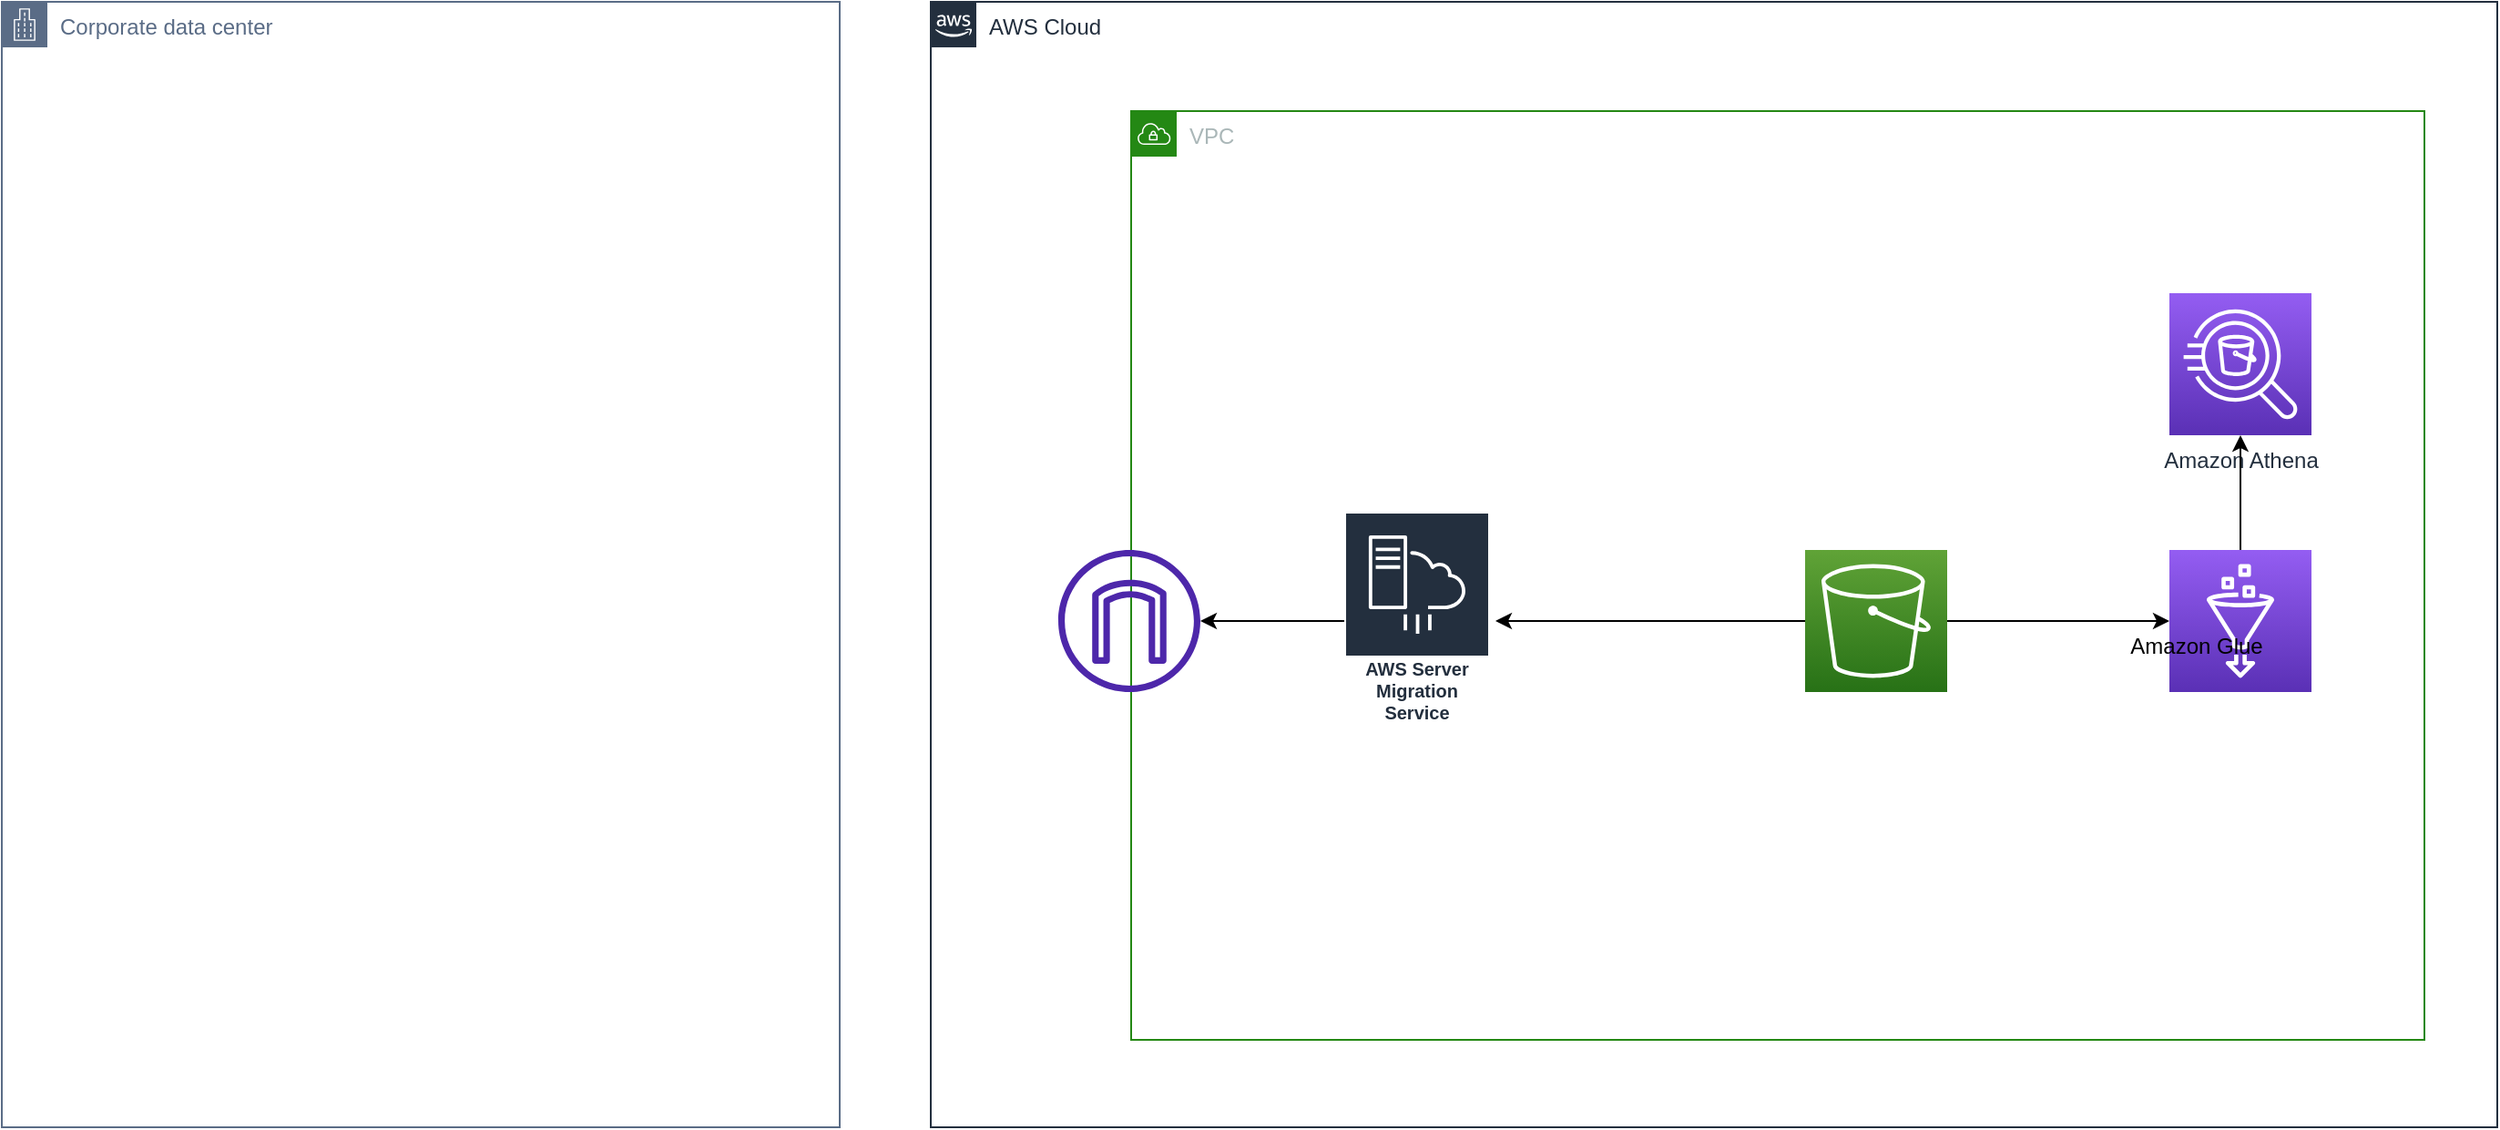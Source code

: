 <mxfile version="21.3.2" type="github">
  <diagram id="Ht1M8jgEwFfnCIfOTk4-" name="Page-1">
    <mxGraphModel dx="1173" dy="644" grid="1" gridSize="10" guides="1" tooltips="1" connect="1" arrows="1" fold="1" page="1" pageScale="1" pageWidth="1654" pageHeight="1169" math="0" shadow="0">
      <root>
        <mxCell id="0" />
        <mxCell id="1" parent="0" />
        <mxCell id="UEzPUAAOIrF-is8g5C7q-154" value="AWS Cloud" style="points=[[0,0],[0.25,0],[0.5,0],[0.75,0],[1,0],[1,0.25],[1,0.5],[1,0.75],[1,1],[0.75,1],[0.5,1],[0.25,1],[0,1],[0,0.75],[0,0.5],[0,0.25]];outlineConnect=0;gradientColor=none;html=1;whiteSpace=wrap;fontSize=12;fontStyle=0;shape=mxgraph.aws4.group;grIcon=mxgraph.aws4.group_aws_cloud_alt;strokeColor=#232F3E;fillColor=none;verticalAlign=top;align=left;spacingLeft=30;fontColor=#232F3E;dashed=0;labelBackgroundColor=#ffffff;container=1;pointerEvents=0;collapsible=0;recursiveResize=0;" parent="1" vertex="1">
          <mxGeometry x="600" y="90" width="860" height="618" as="geometry" />
        </mxCell>
        <mxCell id="deVg4nD5fg2ElZwjWmRX-4" value="VPC" style="points=[[0,0],[0.25,0],[0.5,0],[0.75,0],[1,0],[1,0.25],[1,0.5],[1,0.75],[1,1],[0.75,1],[0.5,1],[0.25,1],[0,1],[0,0.75],[0,0.5],[0,0.25]];outlineConnect=0;gradientColor=none;html=1;whiteSpace=wrap;fontSize=12;fontStyle=0;container=1;pointerEvents=0;collapsible=0;recursiveResize=0;shape=mxgraph.aws4.group;grIcon=mxgraph.aws4.group_vpc;strokeColor=#248814;fillColor=none;verticalAlign=top;align=left;spacingLeft=30;fontColor=#AAB7B8;dashed=0;" vertex="1" parent="UEzPUAAOIrF-is8g5C7q-154">
          <mxGeometry x="110" y="60" width="710" height="510" as="geometry" />
        </mxCell>
        <mxCell id="deVg4nD5fg2ElZwjWmRX-19" style="edgeStyle=orthogonalEdgeStyle;rounded=0;orthogonalLoop=1;jettySize=auto;html=1;" edge="1" parent="deVg4nD5fg2ElZwjWmRX-4" source="deVg4nD5fg2ElZwjWmRX-5" target="deVg4nD5fg2ElZwjWmRX-16">
          <mxGeometry relative="1" as="geometry" />
        </mxCell>
        <mxCell id="deVg4nD5fg2ElZwjWmRX-5" value="AWS Server Migration Service" style="sketch=0;outlineConnect=0;fontColor=#232F3E;gradientColor=none;strokeColor=#ffffff;fillColor=#232F3E;dashed=1;verticalLabelPosition=middle;verticalAlign=bottom;align=center;html=1;whiteSpace=wrap;fontSize=10;fontStyle=1;spacing=3;shape=mxgraph.aws4.productIcon;prIcon=mxgraph.aws4.server_migration_service;" vertex="1" parent="deVg4nD5fg2ElZwjWmRX-4">
          <mxGeometry x="117" y="220" width="80" height="120" as="geometry" />
        </mxCell>
        <mxCell id="deVg4nD5fg2ElZwjWmRX-9" style="edgeStyle=orthogonalEdgeStyle;rounded=0;orthogonalLoop=1;jettySize=auto;html=1;" edge="1" parent="deVg4nD5fg2ElZwjWmRX-4" source="deVg4nD5fg2ElZwjWmRX-7">
          <mxGeometry relative="1" as="geometry">
            <mxPoint x="200" y="280" as="targetPoint" />
          </mxGeometry>
        </mxCell>
        <mxCell id="deVg4nD5fg2ElZwjWmRX-15" style="edgeStyle=orthogonalEdgeStyle;rounded=0;orthogonalLoop=1;jettySize=auto;html=1;entryX=0;entryY=0.5;entryDx=0;entryDy=0;entryPerimeter=0;" edge="1" parent="deVg4nD5fg2ElZwjWmRX-4" source="deVg4nD5fg2ElZwjWmRX-7" target="deVg4nD5fg2ElZwjWmRX-11">
          <mxGeometry relative="1" as="geometry" />
        </mxCell>
        <mxCell id="deVg4nD5fg2ElZwjWmRX-7" value="" style="sketch=0;points=[[0,0,0],[0.25,0,0],[0.5,0,0],[0.75,0,0],[1,0,0],[0,1,0],[0.25,1,0],[0.5,1,0],[0.75,1,0],[1,1,0],[0,0.25,0],[0,0.5,0],[0,0.75,0],[1,0.25,0],[1,0.5,0],[1,0.75,0]];outlineConnect=0;fontColor=#232F3E;gradientColor=#60A337;gradientDirection=north;fillColor=#277116;strokeColor=#ffffff;dashed=0;verticalLabelPosition=bottom;verticalAlign=top;align=center;html=1;fontSize=12;fontStyle=0;aspect=fixed;shape=mxgraph.aws4.resourceIcon;resIcon=mxgraph.aws4.s3;" vertex="1" parent="deVg4nD5fg2ElZwjWmRX-4">
          <mxGeometry x="370" y="241" width="78" height="78" as="geometry" />
        </mxCell>
        <mxCell id="deVg4nD5fg2ElZwjWmRX-11" value="" style="sketch=0;points=[[0,0,0],[0.25,0,0],[0.5,0,0],[0.75,0,0],[1,0,0],[0,1,0],[0.25,1,0],[0.5,1,0],[0.75,1,0],[1,1,0],[0,0.25,0],[0,0.5,0],[0,0.75,0],[1,0.25,0],[1,0.5,0],[1,0.75,0]];outlineConnect=0;fontColor=#232F3E;gradientColor=#945DF2;gradientDirection=north;fillColor=#5A30B5;strokeColor=#ffffff;dashed=0;verticalLabelPosition=bottom;verticalAlign=top;align=center;html=1;fontSize=12;fontStyle=0;aspect=fixed;shape=mxgraph.aws4.resourceIcon;resIcon=mxgraph.aws4.glue;" vertex="1" parent="deVg4nD5fg2ElZwjWmRX-4">
          <mxGeometry x="570" y="241" width="78" height="78" as="geometry" />
        </mxCell>
        <mxCell id="deVg4nD5fg2ElZwjWmRX-12" value="Amazon Glue&lt;br&gt;" style="text;html=1;strokeColor=none;fillColor=none;align=center;verticalAlign=middle;whiteSpace=wrap;rounded=0;" vertex="1" parent="deVg4nD5fg2ElZwjWmRX-4">
          <mxGeometry x="540" y="279" width="90" height="30" as="geometry" />
        </mxCell>
        <mxCell id="deVg4nD5fg2ElZwjWmRX-13" value="Amazon Athena" style="outlineConnect=0;fontColor=#232F3E;gradientColor=#945DF2;gradientDirection=north;fillColor=#5A30B5;strokeColor=#ffffff;dashed=0;verticalLabelPosition=bottom;verticalAlign=top;align=center;html=1;fontSize=12;fontStyle=0;aspect=fixed;shape=mxgraph.aws4.resourceIcon;resIcon=mxgraph.aws4.athena;labelBackgroundColor=#ffffff;" vertex="1" parent="deVg4nD5fg2ElZwjWmRX-4">
          <mxGeometry x="570" y="100" width="78" height="78" as="geometry" />
        </mxCell>
        <mxCell id="deVg4nD5fg2ElZwjWmRX-14" style="edgeStyle=orthogonalEdgeStyle;rounded=0;orthogonalLoop=1;jettySize=auto;html=1;" edge="1" parent="deVg4nD5fg2ElZwjWmRX-4" source="deVg4nD5fg2ElZwjWmRX-11" target="deVg4nD5fg2ElZwjWmRX-13">
          <mxGeometry relative="1" as="geometry" />
        </mxCell>
        <mxCell id="deVg4nD5fg2ElZwjWmRX-16" value="" style="sketch=0;outlineConnect=0;fontColor=#232F3E;gradientColor=none;fillColor=#4D27AA;strokeColor=none;dashed=0;verticalLabelPosition=bottom;verticalAlign=top;align=center;html=1;fontSize=12;fontStyle=0;aspect=fixed;pointerEvents=1;shape=mxgraph.aws4.internet_gateway;" vertex="1" parent="deVg4nD5fg2ElZwjWmRX-4">
          <mxGeometry x="-40" y="241" width="78" height="78" as="geometry" />
        </mxCell>
        <mxCell id="deVg4nD5fg2ElZwjWmRX-3" value="Corporate data center" style="points=[[0,0],[0.25,0],[0.5,0],[0.75,0],[1,0],[1,0.25],[1,0.5],[1,0.75],[1,1],[0.75,1],[0.5,1],[0.25,1],[0,1],[0,0.75],[0,0.5],[0,0.25]];outlineConnect=0;gradientColor=none;html=1;whiteSpace=wrap;fontSize=12;fontStyle=0;container=1;pointerEvents=0;collapsible=0;recursiveResize=0;shape=mxgraph.aws4.group;grIcon=mxgraph.aws4.group_corporate_data_center;strokeColor=#5A6C86;fillColor=none;verticalAlign=top;align=left;spacingLeft=30;fontColor=#5A6C86;dashed=0;" vertex="1" parent="1">
          <mxGeometry x="90" y="90" width="460" height="618" as="geometry" />
        </mxCell>
      </root>
    </mxGraphModel>
  </diagram>
</mxfile>
